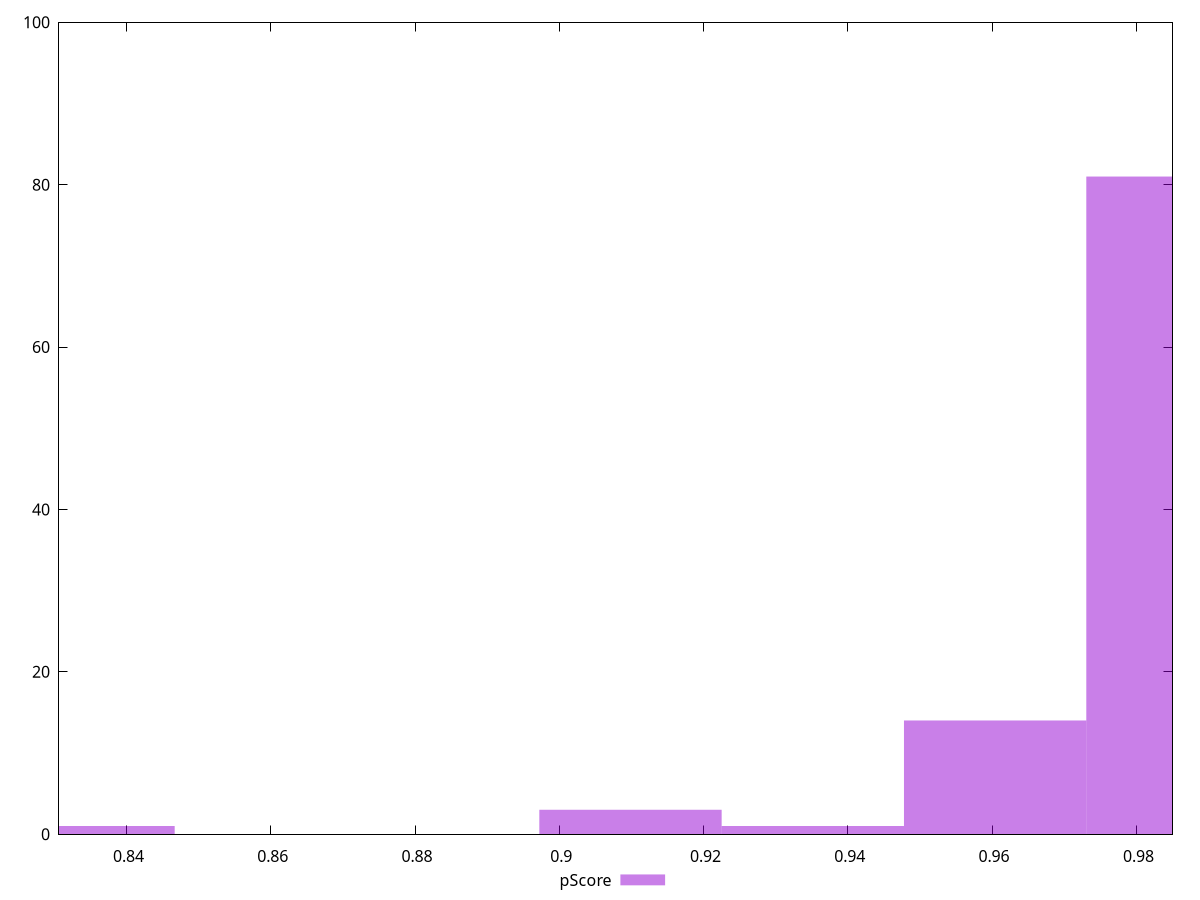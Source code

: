 reset

$pScore <<EOF
0.9098691802416685 3
0.9856916119284742 81
0.9604174680328723 14
0.8340467485548628 1
0.9351433241372704 1
EOF

set key outside below
set boxwidth 0.025274143895601904
set xrange [0.8306493739084992:0.9850039501246755]
set yrange [0:100]
set trange [0:100]
set style fill transparent solid 0.5 noborder
set terminal svg size 640, 490 enhanced background rgb 'white'
set output "report_00013_2021-02-09T12-04-24.940Z/first-contentful-paint/samples/pages+cached+noadtech+nomedia+nocss/pScore/histogram.svg"

plot $pScore title "pScore" with boxes

reset
